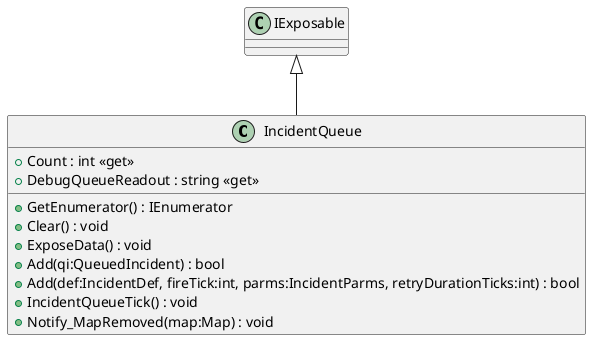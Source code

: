 @startuml
class IncidentQueue {
    + Count : int <<get>>
    + DebugQueueReadout : string <<get>>
    + GetEnumerator() : IEnumerator
    + Clear() : void
    + ExposeData() : void
    + Add(qi:QueuedIncident) : bool
    + Add(def:IncidentDef, fireTick:int, parms:IncidentParms, retryDurationTicks:int) : bool
    + IncidentQueueTick() : void
    + Notify_MapRemoved(map:Map) : void
}
IExposable <|-- IncidentQueue
@enduml
